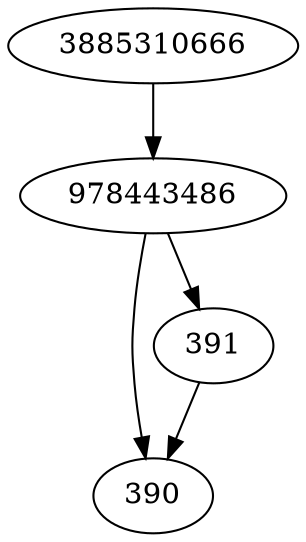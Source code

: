 strict digraph  {
3885310666;
978443486;
390;
391;
3885310666 -> 978443486;
978443486 -> 390;
978443486 -> 391;
391 -> 390;
}
